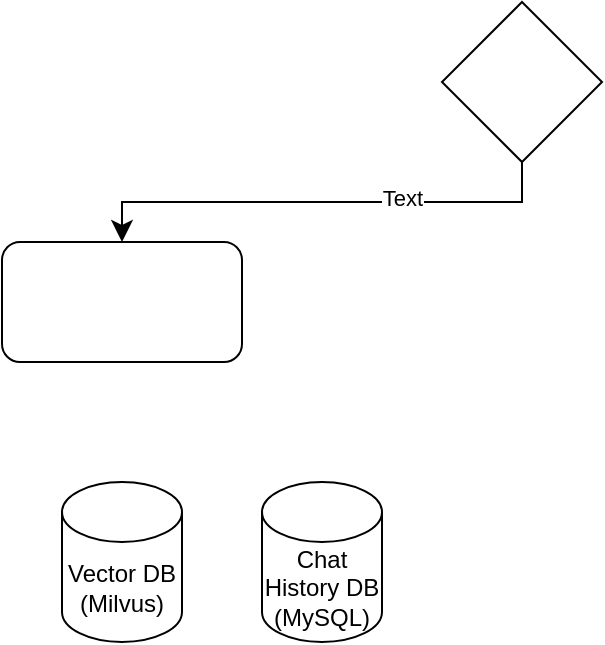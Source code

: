 <mxfile version="21.3.7" type="github">
  <diagram name="Page-1" id="SAN2smeFp964LCOhQDoc">
    <mxGraphModel dx="704" dy="545" grid="1" gridSize="10" guides="1" tooltips="1" connect="1" arrows="1" fold="1" page="1" pageScale="1" pageWidth="850" pageHeight="1100" math="0" shadow="0">
      <root>
        <mxCell id="0" />
        <mxCell id="1" parent="0" />
        <mxCell id="vXQZty744WS0ojsP0PPc-1" value="" style="rounded=1;whiteSpace=wrap;html=1;" vertex="1" parent="1">
          <mxGeometry x="100" y="240" width="120" height="60" as="geometry" />
        </mxCell>
        <mxCell id="vXQZty744WS0ojsP0PPc-2" value="" style="rhombus;whiteSpace=wrap;html=1;" vertex="1" parent="1">
          <mxGeometry x="320" y="120" width="80" height="80" as="geometry" />
        </mxCell>
        <mxCell id="vXQZty744WS0ojsP0PPc-6" value="" style="edgeStyle=segmentEdgeStyle;endArrow=classic;html=1;curved=0;rounded=0;endSize=8;startSize=8;exitX=0.5;exitY=1;exitDx=0;exitDy=0;entryX=0.5;entryY=0;entryDx=0;entryDy=0;" edge="1" parent="1" source="vXQZty744WS0ojsP0PPc-2" target="vXQZty744WS0ojsP0PPc-1">
          <mxGeometry width="50" height="50" relative="1" as="geometry">
            <mxPoint x="340" y="320" as="sourcePoint" />
            <mxPoint x="160" y="210" as="targetPoint" />
            <Array as="points">
              <mxPoint x="160" y="220" />
            </Array>
          </mxGeometry>
        </mxCell>
        <mxCell id="vXQZty744WS0ojsP0PPc-7" value="Text" style="edgeLabel;html=1;align=center;verticalAlign=middle;resizable=0;points=[];" vertex="1" connectable="0" parent="vXQZty744WS0ojsP0PPc-6">
          <mxGeometry x="-0.333" y="-2" relative="1" as="geometry">
            <mxPoint as="offset" />
          </mxGeometry>
        </mxCell>
        <mxCell id="vXQZty744WS0ojsP0PPc-8" value="Vector DB (Milvus)" style="shape=cylinder3;whiteSpace=wrap;html=1;boundedLbl=1;backgroundOutline=1;size=15;" vertex="1" parent="1">
          <mxGeometry x="130" y="360" width="60" height="80" as="geometry" />
        </mxCell>
        <mxCell id="vXQZty744WS0ojsP0PPc-9" value="Chat History DB (MySQL)" style="shape=cylinder3;whiteSpace=wrap;html=1;boundedLbl=1;backgroundOutline=1;size=15;" vertex="1" parent="1">
          <mxGeometry x="230" y="360" width="60" height="80" as="geometry" />
        </mxCell>
      </root>
    </mxGraphModel>
  </diagram>
</mxfile>

